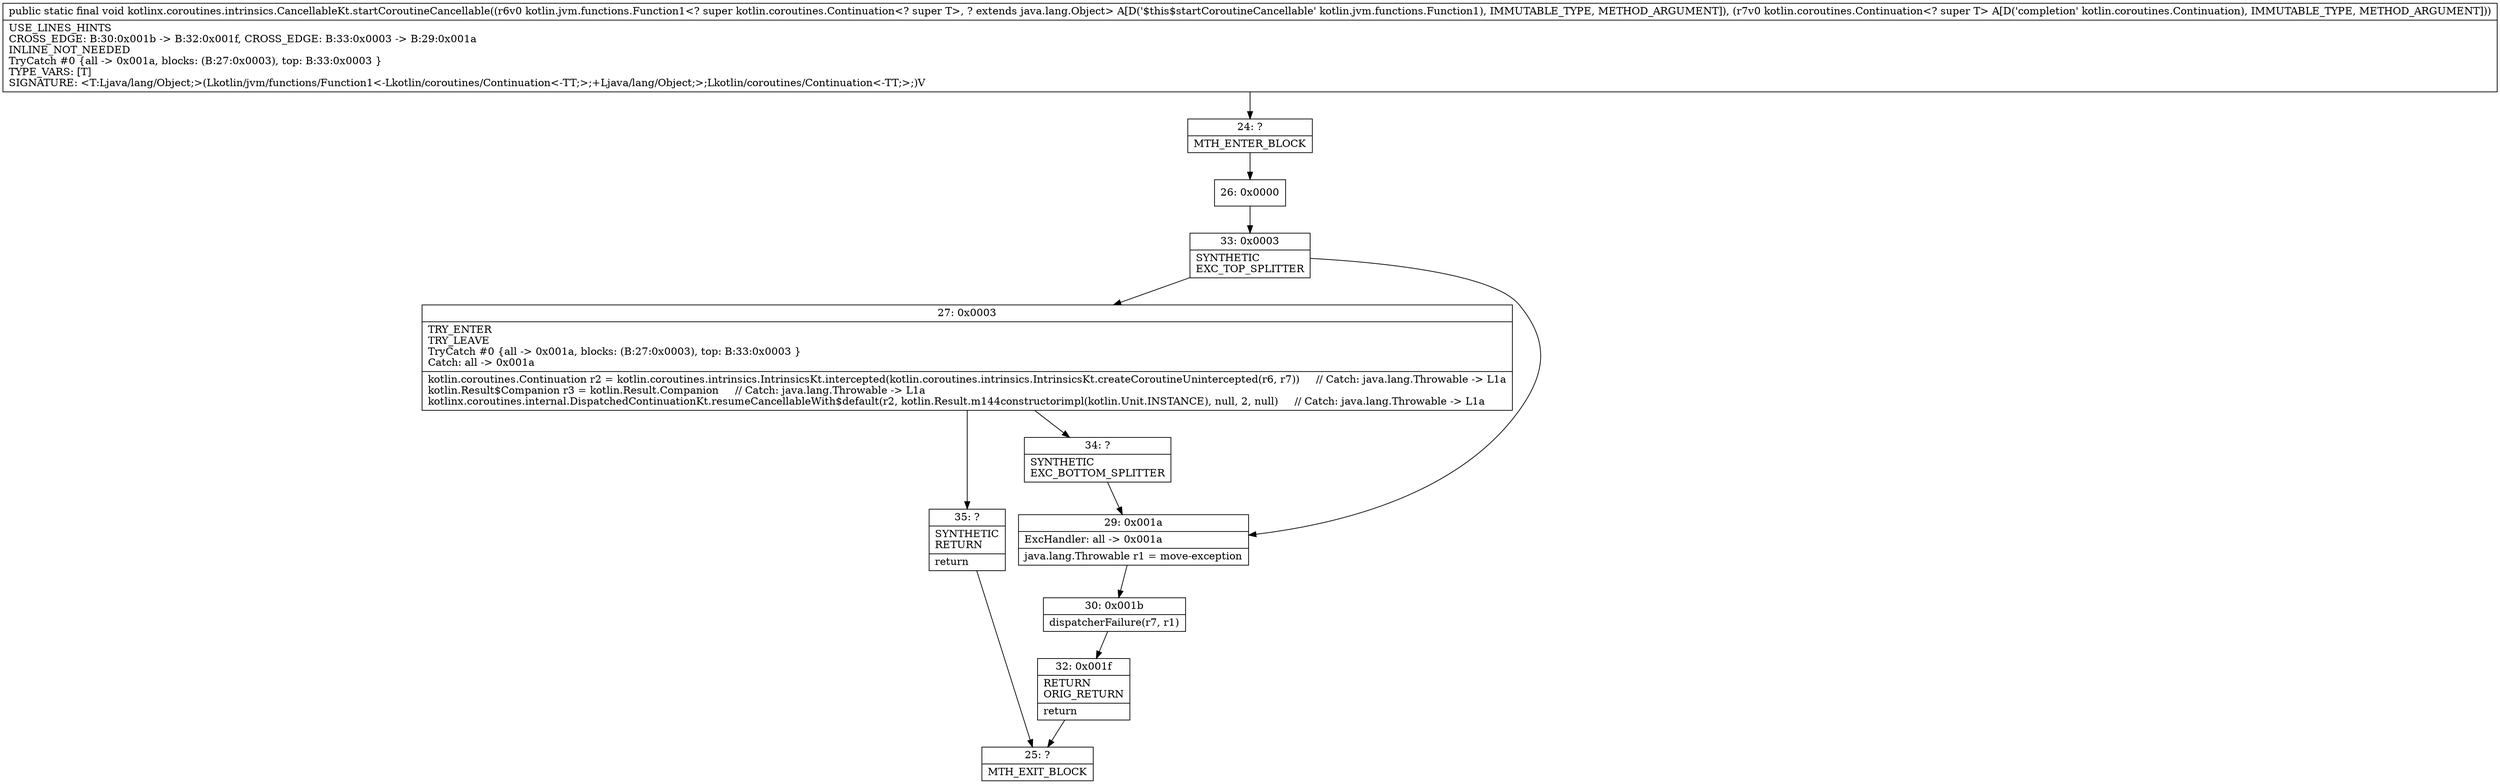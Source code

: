 digraph "CFG forkotlinx.coroutines.intrinsics.CancellableKt.startCoroutineCancellable(Lkotlin\/jvm\/functions\/Function1;Lkotlin\/coroutines\/Continuation;)V" {
Node_24 [shape=record,label="{24\:\ ?|MTH_ENTER_BLOCK\l}"];
Node_26 [shape=record,label="{26\:\ 0x0000}"];
Node_33 [shape=record,label="{33\:\ 0x0003|SYNTHETIC\lEXC_TOP_SPLITTER\l}"];
Node_27 [shape=record,label="{27\:\ 0x0003|TRY_ENTER\lTRY_LEAVE\lTryCatch #0 \{all \-\> 0x001a, blocks: (B:27:0x0003), top: B:33:0x0003 \}\lCatch: all \-\> 0x001a\l|kotlin.coroutines.Continuation r2 = kotlin.coroutines.intrinsics.IntrinsicsKt.intercepted(kotlin.coroutines.intrinsics.IntrinsicsKt.createCoroutineUnintercepted(r6, r7))     \/\/ Catch: java.lang.Throwable \-\> L1a\lkotlin.Result$Companion r3 = kotlin.Result.Companion     \/\/ Catch: java.lang.Throwable \-\> L1a\lkotlinx.coroutines.internal.DispatchedContinuationKt.resumeCancellableWith$default(r2, kotlin.Result.m144constructorimpl(kotlin.Unit.INSTANCE), null, 2, null)     \/\/ Catch: java.lang.Throwable \-\> L1a\l}"];
Node_34 [shape=record,label="{34\:\ ?|SYNTHETIC\lEXC_BOTTOM_SPLITTER\l}"];
Node_35 [shape=record,label="{35\:\ ?|SYNTHETIC\lRETURN\l|return\l}"];
Node_25 [shape=record,label="{25\:\ ?|MTH_EXIT_BLOCK\l}"];
Node_29 [shape=record,label="{29\:\ 0x001a|ExcHandler: all \-\> 0x001a\l|java.lang.Throwable r1 = move\-exception\l}"];
Node_30 [shape=record,label="{30\:\ 0x001b|dispatcherFailure(r7, r1)\l}"];
Node_32 [shape=record,label="{32\:\ 0x001f|RETURN\lORIG_RETURN\l|return\l}"];
MethodNode[shape=record,label="{public static final void kotlinx.coroutines.intrinsics.CancellableKt.startCoroutineCancellable((r6v0 kotlin.jvm.functions.Function1\<? super kotlin.coroutines.Continuation\<? super T\>, ? extends java.lang.Object\> A[D('$this$startCoroutineCancellable' kotlin.jvm.functions.Function1), IMMUTABLE_TYPE, METHOD_ARGUMENT]), (r7v0 kotlin.coroutines.Continuation\<? super T\> A[D('completion' kotlin.coroutines.Continuation), IMMUTABLE_TYPE, METHOD_ARGUMENT]))  | USE_LINES_HINTS\lCROSS_EDGE: B:30:0x001b \-\> B:32:0x001f, CROSS_EDGE: B:33:0x0003 \-\> B:29:0x001a\lINLINE_NOT_NEEDED\lTryCatch #0 \{all \-\> 0x001a, blocks: (B:27:0x0003), top: B:33:0x0003 \}\lTYPE_VARS: [T]\lSIGNATURE: \<T:Ljava\/lang\/Object;\>(Lkotlin\/jvm\/functions\/Function1\<\-Lkotlin\/coroutines\/Continuation\<\-TT;\>;+Ljava\/lang\/Object;\>;Lkotlin\/coroutines\/Continuation\<\-TT;\>;)V\l}"];
MethodNode -> Node_24;Node_24 -> Node_26;
Node_26 -> Node_33;
Node_33 -> Node_27;
Node_33 -> Node_29;
Node_27 -> Node_34;
Node_27 -> Node_35;
Node_34 -> Node_29;
Node_35 -> Node_25;
Node_29 -> Node_30;
Node_30 -> Node_32;
Node_32 -> Node_25;
}

